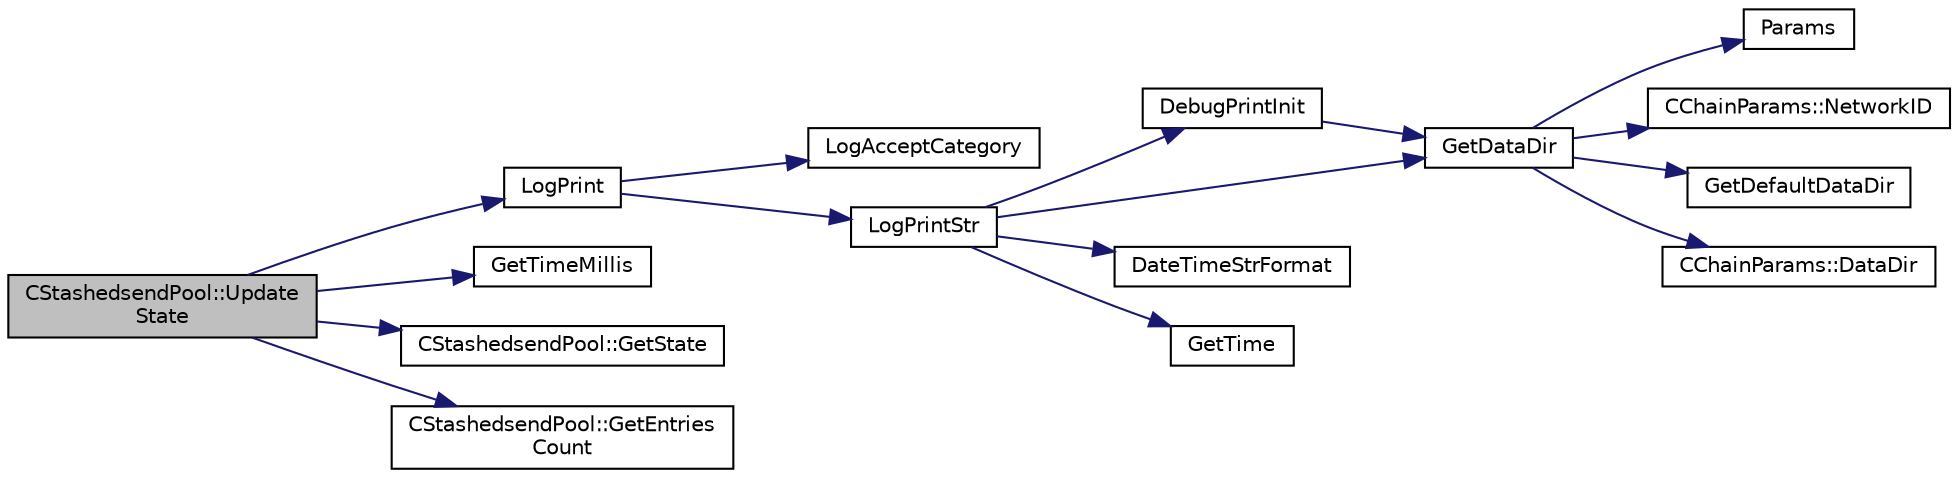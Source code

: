 digraph "CStashedsendPool::UpdateState"
{
  edge [fontname="Helvetica",fontsize="10",labelfontname="Helvetica",labelfontsize="10"];
  node [fontname="Helvetica",fontsize="10",shape=record];
  rankdir="LR";
  Node2852 [label="CStashedsendPool::Update\lState",height=0.2,width=0.4,color="black", fillcolor="grey75", style="filled", fontcolor="black"];
  Node2852 -> Node2853 [color="midnightblue",fontsize="10",style="solid",fontname="Helvetica"];
  Node2853 [label="LogPrint",height=0.2,width=0.4,color="black", fillcolor="white", style="filled",URL="$d8/d3c/util_8h.html#aab1f837a2366f424bdc996fdf6352171"];
  Node2853 -> Node2854 [color="midnightblue",fontsize="10",style="solid",fontname="Helvetica"];
  Node2854 [label="LogAcceptCategory",height=0.2,width=0.4,color="black", fillcolor="white", style="filled",URL="$d8/d3c/util_8h.html#a343d2a13efe00125f78d25dafb0a8d98"];
  Node2853 -> Node2855 [color="midnightblue",fontsize="10",style="solid",fontname="Helvetica"];
  Node2855 [label="LogPrintStr",height=0.2,width=0.4,color="black", fillcolor="white", style="filled",URL="$d8/d3c/util_8h.html#afd4c3002b2797c0560adddb6af3ca1da"];
  Node2855 -> Node2856 [color="midnightblue",fontsize="10",style="solid",fontname="Helvetica"];
  Node2856 [label="DebugPrintInit",height=0.2,width=0.4,color="black", fillcolor="white", style="filled",URL="$df/d2d/util_8cpp.html#a751ff5f21d880737811136b5e0bcea12"];
  Node2856 -> Node2857 [color="midnightblue",fontsize="10",style="solid",fontname="Helvetica"];
  Node2857 [label="GetDataDir",height=0.2,width=0.4,color="black", fillcolor="white", style="filled",URL="$df/d2d/util_8cpp.html#ab83866a054745d4b30a3948a1b44beba"];
  Node2857 -> Node2858 [color="midnightblue",fontsize="10",style="solid",fontname="Helvetica"];
  Node2858 [label="Params",height=0.2,width=0.4,color="black", fillcolor="white", style="filled",URL="$df/dbf/chainparams_8cpp.html#ace5c5b706d71a324a417dd2db394fd4a",tooltip="Return the currently selected parameters. "];
  Node2857 -> Node2859 [color="midnightblue",fontsize="10",style="solid",fontname="Helvetica"];
  Node2859 [label="CChainParams::NetworkID",height=0.2,width=0.4,color="black", fillcolor="white", style="filled",URL="$d1/d4f/class_c_chain_params.html#a90dc493ec0c0325c98c3ac06eb99862b"];
  Node2857 -> Node2860 [color="midnightblue",fontsize="10",style="solid",fontname="Helvetica"];
  Node2860 [label="GetDefaultDataDir",height=0.2,width=0.4,color="black", fillcolor="white", style="filled",URL="$df/d2d/util_8cpp.html#ab272995de020a3bcbf743be630e485c6"];
  Node2857 -> Node2861 [color="midnightblue",fontsize="10",style="solid",fontname="Helvetica"];
  Node2861 [label="CChainParams::DataDir",height=0.2,width=0.4,color="black", fillcolor="white", style="filled",URL="$d1/d4f/class_c_chain_params.html#a959488b5d8e6fe62857940b831d73a78"];
  Node2855 -> Node2857 [color="midnightblue",fontsize="10",style="solid",fontname="Helvetica"];
  Node2855 -> Node2862 [color="midnightblue",fontsize="10",style="solid",fontname="Helvetica"];
  Node2862 [label="DateTimeStrFormat",height=0.2,width=0.4,color="black", fillcolor="white", style="filled",URL="$df/d2d/util_8cpp.html#a749bc6776c8ec72d7c5e4dea56aee415"];
  Node2855 -> Node2863 [color="midnightblue",fontsize="10",style="solid",fontname="Helvetica"];
  Node2863 [label="GetTime",height=0.2,width=0.4,color="black", fillcolor="white", style="filled",URL="$df/d2d/util_8cpp.html#a46fac5fba8ba905b5f9acb364f5d8c6f"];
  Node2852 -> Node2864 [color="midnightblue",fontsize="10",style="solid",fontname="Helvetica"];
  Node2864 [label="GetTimeMillis",height=0.2,width=0.4,color="black", fillcolor="white", style="filled",URL="$d8/d3c/util_8h.html#a139d0fe6387b9e230a9b8bb12d9b43b9"];
  Node2852 -> Node2865 [color="midnightblue",fontsize="10",style="solid",fontname="Helvetica"];
  Node2865 [label="CStashedsendPool::GetState",height=0.2,width=0.4,color="black", fillcolor="white", style="filled",URL="$dd/d8a/class_c_stashedsend_pool.html#a8495972549755a6095fe93a8d437e610"];
  Node2852 -> Node2866 [color="midnightblue",fontsize="10",style="solid",fontname="Helvetica"];
  Node2866 [label="CStashedsendPool::GetEntries\lCount",height=0.2,width=0.4,color="black", fillcolor="white", style="filled",URL="$dd/d8a/class_c_stashedsend_pool.html#a4b3abba5fd126a3b73cc4e20bde91d55"];
}
